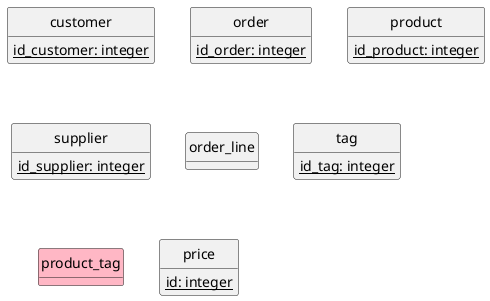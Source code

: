 @startuml

@startuml
hide circle
hide method
skinparam classAttributeIconSize 0
skinparam RectangleBackgroundColor white

class customer {
{static} id_customer: integer
}

class order {
{static} id_order: integer
}

class product {
{static} id_product: integer
}

class supplier {
{static} id_supplier: integer
}

class order_line {
}

class tag {
{static} id_tag: integer
}

class product_tag #ffb7c5 {

}

class price {
{static} id: integer
}


@enduml



@enduml